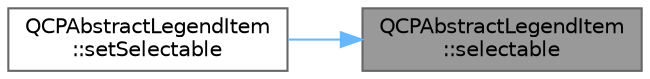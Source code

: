 digraph "QCPAbstractLegendItem::selectable"
{
 // LATEX_PDF_SIZE
  bgcolor="transparent";
  edge [fontname=Helvetica,fontsize=10,labelfontname=Helvetica,labelfontsize=10];
  node [fontname=Helvetica,fontsize=10,shape=box,height=0.2,width=0.4];
  rankdir="RL";
  Node1 [label="QCPAbstractLegendItem\l::selectable",height=0.2,width=0.4,color="gray40", fillcolor="grey60", style="filled", fontcolor="black",tooltip=" "];
  Node1 -> Node2 [dir="back",color="steelblue1",style="solid"];
  Node2 [label="QCPAbstractLegendItem\l::setSelectable",height=0.2,width=0.4,color="grey40", fillcolor="white", style="filled",URL="$class_q_c_p_abstract_legend_item.html#a9913ef48730551b696e7f98a2391c599",tooltip=" "];
}

